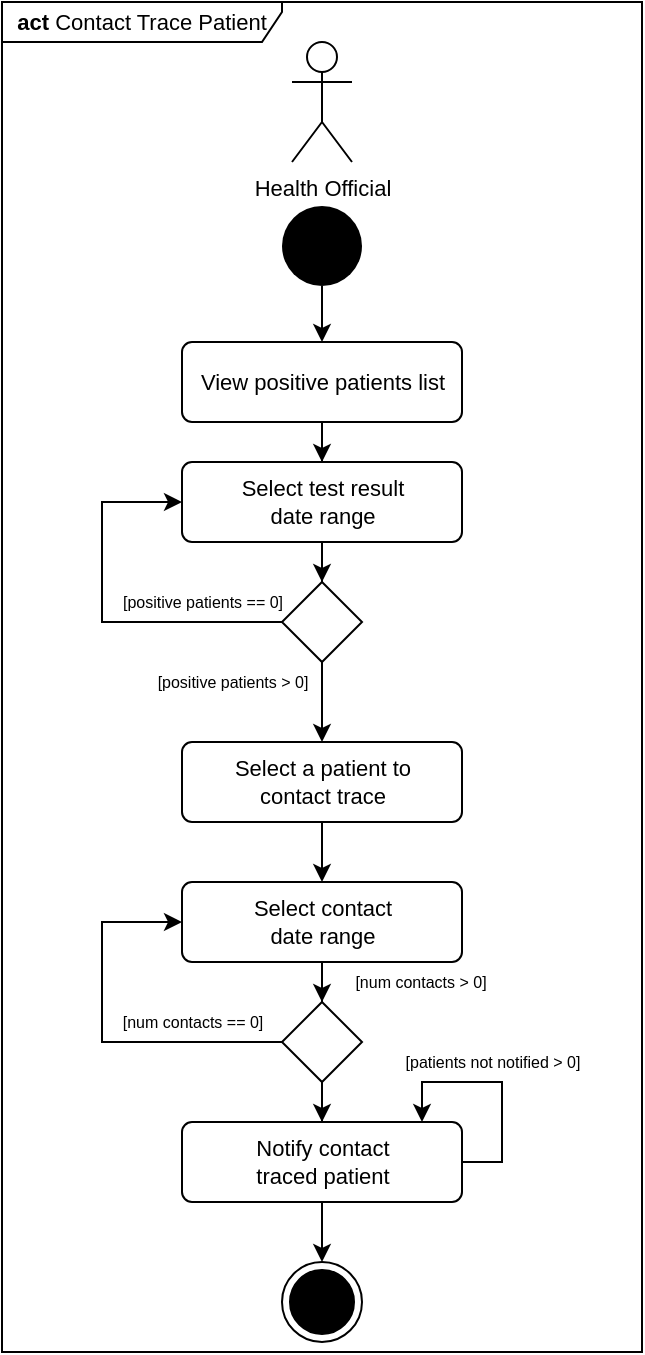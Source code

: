 <mxfile version="17.4.0" type="google" pages="2"><diagram id="IoWfk4s57aWd2CNhtHLr" name="contact trace patient"><mxGraphModel grid="1" page="1" gridSize="10" guides="1" tooltips="1" connect="1" arrows="1" fold="1" pageScale="1" pageWidth="827" pageHeight="1169" math="0" shadow="0"><root><mxCell id="0"/><mxCell id="1" parent="0"/><mxCell id="xWte9d8NLEplSyAdbwvi-23" value="&lt;font style=&quot;font-size: 11px&quot;&gt;&lt;b&gt;act &lt;/b&gt;Contact Trace Patient&lt;/font&gt;" style="shape=umlFrame;whiteSpace=wrap;html=1;width=140;height=20;" vertex="1" parent="1"><mxGeometry x="20" y="50" width="320" height="675" as="geometry"/></mxCell><mxCell id="xWte9d8NLEplSyAdbwvi-1" value="" style="edgeStyle=orthogonalEdgeStyle;rounded=0;orthogonalLoop=1;jettySize=auto;html=1;fontFamily=Helvetica;" edge="1" parent="1" source="xWte9d8NLEplSyAdbwvi-2" target="xWte9d8NLEplSyAdbwvi-3"><mxGeometry relative="1" as="geometry"/></mxCell><mxCell id="xWte9d8NLEplSyAdbwvi-2" value="" style="ellipse;fillColor=#000000;strokeColor=none;fontFamily=Helvetica;" vertex="1" parent="1"><mxGeometry x="160" y="152" width="40" height="40" as="geometry"/></mxCell><mxCell id="xWte9d8NLEplSyAdbwvi-3" value="View positive patients list" style="html=1;align=center;verticalAlign=middle;rounded=1;absoluteArcSize=1;arcSize=10;dashed=0;fontFamily=Helvetica;fontSize=11;" vertex="1" parent="1"><mxGeometry x="110" y="220" width="140" height="40" as="geometry"/></mxCell><mxCell id="xWte9d8NLEplSyAdbwvi-4" value="" style="edgeStyle=orthogonalEdgeStyle;rounded=0;orthogonalLoop=1;jettySize=auto;html=1;fontFamily=Helvetica;" edge="1" parent="1" source="xWte9d8NLEplSyAdbwvi-3" target="xWte9d8NLEplSyAdbwvi-25"><mxGeometry relative="1" as="geometry"><mxPoint x="180" y="320" as="sourcePoint"/><mxPoint x="180" y="280" as="targetPoint"/><Array as="points"/></mxGeometry></mxCell><mxCell id="xWte9d8NLEplSyAdbwvi-5" style="edgeStyle=orthogonalEdgeStyle;rounded=0;orthogonalLoop=1;jettySize=auto;html=1;fontFamily=Helvetica;" edge="1" parent="1" source="xWte9d8NLEplSyAdbwvi-7" target="xWte9d8NLEplSyAdbwvi-9"><mxGeometry relative="1" as="geometry"/></mxCell><mxCell id="xWte9d8NLEplSyAdbwvi-6" style="edgeStyle=orthogonalEdgeStyle;rounded=0;orthogonalLoop=1;jettySize=auto;html=1;fontFamily=Helvetica;" edge="1" parent="1" source="xWte9d8NLEplSyAdbwvi-7" target="xWte9d8NLEplSyAdbwvi-25"><mxGeometry relative="1" as="geometry"><mxPoint x="280" y="390" as="targetPoint"/><Array as="points"><mxPoint x="70" y="360"/><mxPoint x="70" y="300"/></Array></mxGeometry></mxCell><mxCell id="xWte9d8NLEplSyAdbwvi-7" value="" style="rhombus;fontFamily=Helvetica;" vertex="1" parent="1"><mxGeometry x="160" y="340" width="40" height="40" as="geometry"/></mxCell><mxCell id="xWte9d8NLEplSyAdbwvi-8" style="edgeStyle=orthogonalEdgeStyle;rounded=0;orthogonalLoop=1;jettySize=auto;html=1;fontFamily=Helvetica;fontSize=11;" edge="1" parent="1" source="xWte9d8NLEplSyAdbwvi-9" target="xWte9d8NLEplSyAdbwvi-27"><mxGeometry relative="1" as="geometry"><mxPoint x="180" y="490" as="targetPoint"/></mxGeometry></mxCell><mxCell id="xWte9d8NLEplSyAdbwvi-9" value="Select a patient to&lt;br&gt;contact trace" style="html=1;align=center;verticalAlign=middle;rounded=1;absoluteArcSize=1;arcSize=10;dashed=0;fontFamily=Helvetica;fontSize=11;" vertex="1" parent="1"><mxGeometry x="110" y="420" width="140" height="40" as="geometry"/></mxCell><mxCell id="xWte9d8NLEplSyAdbwvi-10" value="[positive patients == 0]" style="text;html=1;align=center;verticalAlign=middle;resizable=0;points=[];autosize=1;strokeColor=none;fillColor=none;fontFamily=Helvetica;fontSize=8;" vertex="1" parent="1"><mxGeometry x="70" y="340" width="100" height="20" as="geometry"/></mxCell><mxCell id="xWte9d8NLEplSyAdbwvi-11" value="" style="ellipse;html=1;shape=endState;fillColor=#000000;strokeColor=#000000;fontFamily=Helvetica;fontSize=8;" vertex="1" parent="1"><mxGeometry x="160" y="680" width="40" height="40" as="geometry"/></mxCell><mxCell id="xWte9d8NLEplSyAdbwvi-12" value="[positive patients &amp;gt; 0]" style="text;html=1;align=center;verticalAlign=middle;resizable=0;points=[];autosize=1;strokeColor=none;fillColor=none;fontFamily=Helvetica;fontSize=8;" vertex="1" parent="1"><mxGeometry x="90" y="380" width="90" height="20" as="geometry"/></mxCell><mxCell id="xWte9d8NLEplSyAdbwvi-13" style="edgeStyle=orthogonalEdgeStyle;rounded=0;orthogonalLoop=1;jettySize=auto;html=1;fontFamily=Helvetica;fontSize=11;" edge="1" parent="1" source="xWte9d8NLEplSyAdbwvi-15" target="xWte9d8NLEplSyAdbwvi-27"><mxGeometry relative="1" as="geometry"><mxPoint x="180" y="660" as="targetPoint"/><Array as="points"><mxPoint x="70" y="570"/><mxPoint x="70" y="510"/></Array></mxGeometry></mxCell><mxCell id="xWte9d8NLEplSyAdbwvi-14" style="edgeStyle=orthogonalEdgeStyle;rounded=0;orthogonalLoop=1;jettySize=auto;html=1;fontFamily=Helvetica;fontSize=11;" edge="1" parent="1" source="xWte9d8NLEplSyAdbwvi-15" target="xWte9d8NLEplSyAdbwvi-18"><mxGeometry relative="1" as="geometry"/></mxCell><mxCell id="xWte9d8NLEplSyAdbwvi-15" value="" style="rhombus;fontFamily=Helvetica;" vertex="1" parent="1"><mxGeometry x="160" y="550" width="40" height="40" as="geometry"/></mxCell><mxCell id="xWte9d8NLEplSyAdbwvi-16" value="[num contacts &amp;gt; 0]" style="text;html=1;align=center;verticalAlign=middle;resizable=0;points=[];autosize=1;strokeColor=none;fillColor=none;fontFamily=Helvetica;fontSize=8;" vertex="1" parent="1"><mxGeometry x="189" y="530" width="80" height="20" as="geometry"/></mxCell><mxCell id="xWte9d8NLEplSyAdbwvi-31" style="edgeStyle=orthogonalEdgeStyle;rounded=0;orthogonalLoop=1;jettySize=auto;html=1;" edge="1" parent="1" source="xWte9d8NLEplSyAdbwvi-18" target="xWte9d8NLEplSyAdbwvi-11"><mxGeometry relative="1" as="geometry"/></mxCell><mxCell id="xWte9d8NLEplSyAdbwvi-18" value="Notify contact&lt;br&gt;traced patient" style="html=1;align=center;verticalAlign=middle;rounded=1;absoluteArcSize=1;arcSize=10;dashed=0;fontFamily=Helvetica;fontSize=11;" vertex="1" parent="1"><mxGeometry x="110" y="610" width="140" height="40" as="geometry"/></mxCell><mxCell id="xWte9d8NLEplSyAdbwvi-21" value="[num contacts == 0]" style="text;html=1;align=center;verticalAlign=middle;resizable=0;points=[];autosize=1;strokeColor=none;fillColor=none;fontFamily=Helvetica;fontSize=8;" vertex="1" parent="1"><mxGeometry x="70" y="550" width="90" height="20" as="geometry"/></mxCell><mxCell id="xWte9d8NLEplSyAdbwvi-22" value="Health Official" style="shape=umlActor;verticalLabelPosition=bottom;verticalAlign=top;html=1;fontFamily=Helvetica;fontSize=11;" vertex="1" parent="1"><mxGeometry x="165" y="70" width="30" height="60" as="geometry"/></mxCell><mxCell id="xWte9d8NLEplSyAdbwvi-26" style="edgeStyle=orthogonalEdgeStyle;rounded=0;orthogonalLoop=1;jettySize=auto;html=1;" edge="1" parent="1" source="xWte9d8NLEplSyAdbwvi-25" target="xWte9d8NLEplSyAdbwvi-7"><mxGeometry relative="1" as="geometry"/></mxCell><mxCell id="xWte9d8NLEplSyAdbwvi-25" value="Select test result&lt;br&gt;date range" style="html=1;align=center;verticalAlign=middle;rounded=1;absoluteArcSize=1;arcSize=10;dashed=0;fontFamily=Helvetica;fontSize=11;" vertex="1" parent="1"><mxGeometry x="110" y="280" width="140" height="40" as="geometry"/></mxCell><mxCell id="xWte9d8NLEplSyAdbwvi-28" style="edgeStyle=orthogonalEdgeStyle;rounded=0;orthogonalLoop=1;jettySize=auto;html=1;" edge="1" parent="1" source="xWte9d8NLEplSyAdbwvi-27" target="xWte9d8NLEplSyAdbwvi-15"><mxGeometry relative="1" as="geometry"/></mxCell><mxCell id="xWte9d8NLEplSyAdbwvi-27" value="Select contact&lt;br&gt;date range" style="html=1;align=center;verticalAlign=middle;rounded=1;absoluteArcSize=1;arcSize=10;dashed=0;fontFamily=Helvetica;fontSize=11;" vertex="1" parent="1"><mxGeometry x="110" y="490" width="140" height="40" as="geometry"/></mxCell><mxCell id="xWte9d8NLEplSyAdbwvi-29" style="edgeStyle=orthogonalEdgeStyle;rounded=0;orthogonalLoop=1;jettySize=auto;html=1;exitX=1;exitY=0.5;exitDx=0;exitDy=0;" edge="1" parent="1" source="xWte9d8NLEplSyAdbwvi-18" target="xWte9d8NLEplSyAdbwvi-18"><mxGeometry relative="1" as="geometry"><Array as="points"><mxPoint x="270" y="630"/><mxPoint x="270" y="590"/><mxPoint x="230" y="590"/></Array></mxGeometry></mxCell><mxCell id="xWte9d8NLEplSyAdbwvi-30" value="[patients not notified &amp;gt; 0]" style="text;html=1;align=center;verticalAlign=middle;resizable=0;points=[];autosize=1;strokeColor=none;fillColor=none;fontFamily=Helvetica;fontSize=8;" vertex="1" parent="1"><mxGeometry x="215" y="570" width="100" height="20" as="geometry"/></mxCell></root></mxGraphModel></diagram><diagram id="L4-hgGD5sUK0qMDtCTIE" name="add location report"><mxGraphModel grid="1" page="1" gridSize="10" guides="1" tooltips="1" connect="1" arrows="1" fold="1" pageScale="1" pageWidth="850" pageHeight="1100" math="0" shadow="0"><root><mxCell id="0"/><mxCell id="1" parent="0"/><mxCell id="kFl9piS_rpMNACFjgWE_-1" value="&lt;font style=&quot;font-size: 10px&quot;&gt;&lt;b&gt;sd &lt;/b&gt;Add Location Report&lt;/font&gt;" style="shape=umlFrame;whiteSpace=wrap;html=1;width=140;height=20;" vertex="1" parent="1"><mxGeometry x="130" y="100" width="705" height="530" as="geometry"/></mxCell><mxCell id="kFl9piS_rpMNACFjgWE_-39" value="alt" style="shape=umlFrame;whiteSpace=wrap;html=1;fontFamily=Helvetica;fontSize=11;" vertex="1" parent="1"><mxGeometry x="140" y="390" width="660" height="190" as="geometry"/></mxCell><mxCell id="kFl9piS_rpMNACFjgWE_-2" value="" style="shape=umlLifeline;participant=umlActor;perimeter=lifelinePerimeter;whiteSpace=wrap;html=1;container=1;collapsible=0;recursiveResize=0;verticalAlign=top;spacingTop=36;outlineConnect=0;fontFamily=Helvetica;fontSize=11;" vertex="1" parent="1"><mxGeometry x="205" y="140" width="20" height="480" as="geometry"/></mxCell><mxCell id="kFl9piS_rpMNACFjgWE_-3" value="" style="html=1;points=[];perimeter=orthogonalPerimeter;fontFamily=Helvetica;fontSize=11;" vertex="1" parent="kFl9piS_rpMNACFjgWE_-2"><mxGeometry x="5" y="60" width="10" height="390" as="geometry"/></mxCell><mxCell id="kFl9piS_rpMNACFjgWE_-4" value="Patient" style="text;html=1;align=center;verticalAlign=middle;resizable=0;points=[];autosize=1;strokeColor=none;fillColor=none;fontSize=11;fontFamily=Helvetica;" vertex="1" parent="1"><mxGeometry x="190" y="120" width="50" height="20" as="geometry"/></mxCell><mxCell id="kFl9piS_rpMNACFjgWE_-5" value="addlocation :UIPage&lt;br&gt;&amp;lt;&amp;lt;UI&amp;gt;&amp;gt;" style="shape=umlLifeline;perimeter=lifelinePerimeter;whiteSpace=wrap;html=1;container=1;collapsible=0;recursiveResize=0;outlineConnect=0;fontFamily=Helvetica;fontSize=11;" vertex="1" parent="1"><mxGeometry x="325" y="140" width="100" height="480" as="geometry"/></mxCell><mxCell id="kFl9piS_rpMNACFjgWE_-6" value="" style="html=1;points=[];perimeter=orthogonalPerimeter;fontFamily=Helvetica;fontSize=11;" vertex="1" parent="kFl9piS_rpMNACFjgWE_-5"><mxGeometry x="45" y="60" width="10" height="390" as="geometry"/></mxCell><mxCell id="kFl9piS_rpMNACFjgWE_-7" value="locationReportService :API" style="shape=umlLifeline;perimeter=lifelinePerimeter;whiteSpace=wrap;html=1;container=1;collapsible=0;recursiveResize=0;outlineConnect=0;fontFamily=Helvetica;fontSize=11;" vertex="1" parent="1"><mxGeometry x="500" y="140" width="120" height="480" as="geometry"/></mxCell><mxCell id="kFl9piS_rpMNACFjgWE_-8" value="" style="html=1;points=[];perimeter=orthogonalPerimeter;fontFamily=Helvetica;fontSize=11;" vertex="1" parent="kFl9piS_rpMNACFjgWE_-7"><mxGeometry x="55" y="190" width="10" height="230" as="geometry"/></mxCell><mxCell id="kFl9piS_rpMNACFjgWE_-9" style="edgeStyle=orthogonalEdgeStyle;rounded=0;orthogonalLoop=1;jettySize=auto;html=1;fontFamily=Helvetica;fontSize=11;endArrow=block;endFill=1;" edge="1" parent="kFl9piS_rpMNACFjgWE_-7" source="kFl9piS_rpMNACFjgWE_-8" target="kFl9piS_rpMNACFjgWE_-8"><mxGeometry relative="1" as="geometry"><mxPoint x="78" y="212" as="sourcePoint"/><mxPoint x="120" y="240" as="targetPoint"/><Array as="points"><mxPoint x="80" y="212"/><mxPoint x="80" y="240"/></Array></mxGeometry></mxCell><mxCell id="kFl9piS_rpMNACFjgWE_-10" value="&lt;span style=&quot;color: rgba(0 , 0 , 0 , 0) ; font-family: monospace ; font-size: 0px ; background-color: rgb(248 , 249 , 250)&quot;&gt;%3CmxGraphModel%3E%3Croot%3E%3CmxCell%20id%3D%220%22%2F%3E%3CmxCell%20id%3D%221%22%20parent%3D%220%22%2F%3E%3CmxCell%20id%3D%222%22%20value%3D%22status%20%3D%20buildStatus(formData)%22%20style%3D%22edgeLabel%3Bhtml%3D1%3Balign%3Dcenter%3BverticalAlign%3Dmiddle%3Bresizable%3D0%3Bpoints%3D%5B%5D%3BfontSize%3D11%3BfontFamily%3DHelvetica%3B%22%20vertex%3D%221%22%20connectable%3D%220%22%20parent%3D%221%22%3E%3CmxGeometry%20x%3D%22476%22%20y%3D%22249.762%22%20as%3D%22geometry%22%2F%3E%3C%2FmxCell%3E%3C%2Froot%3E%3C%2FmxGraphModel%3&lt;/span&gt;" style="edgeLabel;html=1;align=center;verticalAlign=middle;resizable=0;points=[];fontSize=11;fontFamily=Helvetica;" connectable="0" vertex="1" parent="kFl9piS_rpMNACFjgWE_-9"><mxGeometry x="-0.662" relative="1" as="geometry"><mxPoint as="offset"/></mxGeometry></mxCell><mxCell id="kFl9piS_rpMNACFjgWE_-11" value="errors = validateSchema(&lt;span style=&quot;text-align: right&quot;&gt;formData&lt;/span&gt;)" style="edgeLabel;html=1;align=left;verticalAlign=middle;resizable=0;points=[];fontSize=11;fontFamily=Helvetica;" connectable="0" vertex="1" parent="kFl9piS_rpMNACFjgWE_-9"><mxGeometry x="-0.63" y="1" relative="1" as="geometry"><mxPoint x="-9" y="-15" as="offset"/></mxGeometry></mxCell><mxCell id="kFl9piS_rpMNACFjgWE_-12" style="edgeStyle=orthogonalEdgeStyle;rounded=0;orthogonalLoop=1;jettySize=auto;html=1;fontFamily=Helvetica;fontSize=11;endArrow=block;endFill=1;" edge="1" parent="kFl9piS_rpMNACFjgWE_-7" source="kFl9piS_rpMNACFjgWE_-8" target="kFl9piS_rpMNACFjgWE_-8"><mxGeometry relative="1" as="geometry"><mxPoint x="55" y="370" as="targetPoint"/><Array as="points"><mxPoint x="80" y="340"/><mxPoint x="80" y="371"/></Array></mxGeometry></mxCell><mxCell id="kFl9piS_rpMNACFjgWE_-13" value="location = buildLocation(formData)" style="edgeLabel;html=1;align=center;verticalAlign=middle;resizable=0;points=[];fontSize=11;fontFamily=Helvetica;" connectable="0" vertex="1" parent="kFl9piS_rpMNACFjgWE_-12"><mxGeometry x="-0.601" relative="1" as="geometry"><mxPoint x="76" y="-10" as="offset"/></mxGeometry></mxCell><mxCell id="kFl9piS_rpMNACFjgWE_-14" value=":Database" style="shape=umlLifeline;perimeter=lifelinePerimeter;whiteSpace=wrap;html=1;container=1;collapsible=0;recursiveResize=0;outlineConnect=0;fontFamily=Helvetica;fontSize=11;" vertex="1" parent="1"><mxGeometry x="725" y="140" width="100" height="480" as="geometry"/></mxCell><mxCell id="kFl9piS_rpMNACFjgWE_-15" value="" style="html=1;points=[];perimeter=orthogonalPerimeter;fontFamily=Helvetica;fontSize=11;" vertex="1" parent="kFl9piS_rpMNACFjgWE_-14"><mxGeometry x="45" y="380" width="10" height="30" as="geometry"/></mxCell><mxCell id="kFl9piS_rpMNACFjgWE_-16" style="edgeStyle=orthogonalEdgeStyle;rounded=0;orthogonalLoop=1;jettySize=auto;html=1;fontFamily=Helvetica;fontSize=11;endArrow=block;endFill=1;" edge="1" parent="1" source="kFl9piS_rpMNACFjgWE_-3" target="kFl9piS_rpMNACFjgWE_-6"><mxGeometry relative="1" as="geometry"><Array as="points"><mxPoint x="305" y="220"/><mxPoint x="305" y="220"/></Array></mxGeometry></mxCell><mxCell id="kFl9piS_rpMNACFjgWE_-17" value="getPage(session)" style="edgeLabel;html=1;align=center;verticalAlign=middle;resizable=0;points=[];fontSize=11;fontFamily=Helvetica;" connectable="0" vertex="1" parent="kFl9piS_rpMNACFjgWE_-16"><mxGeometry x="-0.236" y="1" relative="1" as="geometry"><mxPoint x="8" y="-9" as="offset"/></mxGeometry></mxCell><mxCell id="kFl9piS_rpMNACFjgWE_-18" style="edgeStyle=orthogonalEdgeStyle;rounded=0;orthogonalLoop=1;jettySize=auto;html=1;fontFamily=Helvetica;fontSize=11;endArrow=block;endFill=1;dashed=1;" edge="1" parent="1" source="kFl9piS_rpMNACFjgWE_-6" target="kFl9piS_rpMNACFjgWE_-3"><mxGeometry relative="1" as="geometry"><Array as="points"><mxPoint x="315" y="260"/><mxPoint x="315" y="260"/></Array></mxGeometry></mxCell><mxCell id="kFl9piS_rpMNACFjgWE_-19" value="html page" style="edgeLabel;html=1;align=center;verticalAlign=middle;resizable=0;points=[];fontSize=11;fontFamily=Helvetica;" connectable="0" vertex="1" parent="kFl9piS_rpMNACFjgWE_-18"><mxGeometry x="-0.234" y="2" relative="1" as="geometry"><mxPoint x="-17" y="-12" as="offset"/></mxGeometry></mxCell><mxCell id="kFl9piS_rpMNACFjgWE_-20" style="edgeStyle=orthogonalEdgeStyle;rounded=0;orthogonalLoop=1;jettySize=auto;html=1;fontFamily=Helvetica;fontSize=11;endArrow=block;endFill=1;" edge="1" parent="1" source="kFl9piS_rpMNACFjgWE_-3" target="kFl9piS_rpMNACFjgWE_-6"><mxGeometry relative="1" as="geometry"><Array as="points"><mxPoint x="355" y="300"/><mxPoint x="355" y="300"/></Array></mxGeometry></mxCell><mxCell id="kFl9piS_rpMNACFjgWE_-21" value="enter location information" style="edgeLabel;html=1;align=center;verticalAlign=middle;resizable=0;points=[];fontSize=11;fontFamily=Helvetica;" connectable="0" vertex="1" parent="kFl9piS_rpMNACFjgWE_-20"><mxGeometry x="0.386" y="-1" relative="1" as="geometry"><mxPoint x="-29" y="-11" as="offset"/></mxGeometry></mxCell><mxCell id="kFl9piS_rpMNACFjgWE_-22" style="edgeStyle=orthogonalEdgeStyle;rounded=0;orthogonalLoop=1;jettySize=auto;html=1;fontFamily=Helvetica;fontSize=11;endArrow=block;endFill=1;" edge="1" parent="1" source="kFl9piS_rpMNACFjgWE_-6" target="kFl9piS_rpMNACFjgWE_-8"><mxGeometry relative="1" as="geometry"><Array as="points"><mxPoint x="425" y="340"/><mxPoint x="425" y="340"/></Array></mxGeometry></mxCell><mxCell id="kFl9piS_rpMNACFjgWE_-23" value="postLocationReport(formData)" style="edgeLabel;html=1;align=right;verticalAlign=middle;resizable=0;points=[];fontSize=11;fontFamily=Helvetica;" connectable="0" vertex="1" parent="kFl9piS_rpMNACFjgWE_-22"><mxGeometry x="-0.232" relative="1" as="geometry"><mxPoint x="107" y="-20" as="offset"/></mxGeometry></mxCell><mxCell id="kFl9piS_rpMNACFjgWE_-24" style="edgeStyle=orthogonalEdgeStyle;rounded=0;orthogonalLoop=1;jettySize=auto;html=1;fontFamily=Helvetica;fontSize=11;endArrow=block;endFill=1;" edge="1" parent="1" source="kFl9piS_rpMNACFjgWE_-8" target="kFl9piS_rpMNACFjgWE_-15"><mxGeometry relative="1" as="geometry"><Array as="points"><mxPoint x="615" y="530"/><mxPoint x="615" y="530"/></Array></mxGeometry></mxCell><mxCell id="kFl9piS_rpMNACFjgWE_-25" value="insertLocation(location)" style="edgeLabel;html=1;align=center;verticalAlign=middle;resizable=0;points=[];fontSize=11;fontFamily=Helvetica;" connectable="0" vertex="1" parent="kFl9piS_rpMNACFjgWE_-24"><mxGeometry x="-0.247" y="-1" relative="1" as="geometry"><mxPoint x="24" y="-11" as="offset"/></mxGeometry></mxCell><mxCell id="kFl9piS_rpMNACFjgWE_-27" value="[else]" style="text;html=1;strokeColor=none;fillColor=none;align=center;verticalAlign=middle;whiteSpace=wrap;rounded=0;fontFamily=Helvetica;fontSize=11;" vertex="1" parent="1"><mxGeometry x="175" y="452" width="30" height="20" as="geometry"/></mxCell><mxCell id="kFl9piS_rpMNACFjgWE_-28" style="edgeStyle=orthogonalEdgeStyle;rounded=0;orthogonalLoop=1;jettySize=auto;html=1;fontFamily=Helvetica;fontSize=11;endArrow=block;endFill=1;dashed=1;" edge="1" parent="1" source="kFl9piS_rpMNACFjgWE_-8" target="kFl9piS_rpMNACFjgWE_-6"><mxGeometry relative="1" as="geometry"><Array as="points"><mxPoint x="465" y="420"/><mxPoint x="465" y="420"/></Array></mxGeometry></mxCell><mxCell id="kFl9piS_rpMNACFjgWE_-29" value="400 status code" style="edgeLabel;html=1;align=center;verticalAlign=middle;resizable=0;points=[];fontSize=11;fontFamily=Helvetica;" connectable="0" vertex="1" parent="kFl9piS_rpMNACFjgWE_-28"><mxGeometry x="0.126" relative="1" as="geometry"><mxPoint x="-8" y="-10" as="offset"/></mxGeometry></mxCell><mxCell id="kFl9piS_rpMNACFjgWE_-30" style="edgeStyle=orthogonalEdgeStyle;rounded=0;orthogonalLoop=1;jettySize=auto;html=1;dashed=1;fontFamily=Helvetica;fontSize=11;endArrow=block;endFill=1;" edge="1" parent="1" source="kFl9piS_rpMNACFjgWE_-6" target="kFl9piS_rpMNACFjgWE_-3"><mxGeometry relative="1" as="geometry"><Array as="points"><mxPoint x="305" y="430"/><mxPoint x="305" y="430"/></Array></mxGeometry></mxCell><mxCell id="kFl9piS_rpMNACFjgWE_-31" value="display error message" style="edgeLabel;html=1;align=center;verticalAlign=middle;resizable=0;points=[];fontSize=11;fontFamily=Helvetica;" connectable="0" vertex="1" parent="kFl9piS_rpMNACFjgWE_-30"><mxGeometry x="-0.184" relative="1" as="geometry"><mxPoint x="-14" y="-10" as="offset"/></mxGeometry></mxCell><mxCell id="kFl9piS_rpMNACFjgWE_-32" style="edgeStyle=orthogonalEdgeStyle;rounded=0;orthogonalLoop=1;jettySize=auto;html=1;dashed=1;fontFamily=Helvetica;fontSize=11;endArrow=block;endFill=1;" edge="1" parent="1" source="kFl9piS_rpMNACFjgWE_-8" target="kFl9piS_rpMNACFjgWE_-6"><mxGeometry relative="1" as="geometry"><Array as="points"><mxPoint x="545" y="550"/><mxPoint x="545" y="550"/></Array></mxGeometry></mxCell><mxCell id="kFl9piS_rpMNACFjgWE_-33" value="201 status code" style="edgeLabel;html=1;align=center;verticalAlign=middle;resizable=0;points=[];fontSize=11;fontFamily=Helvetica;" connectable="0" vertex="1" parent="kFl9piS_rpMNACFjgWE_-32"><mxGeometry x="0.286" y="-2" relative="1" as="geometry"><mxPoint x="27" y="-8" as="offset"/></mxGeometry></mxCell><mxCell id="kFl9piS_rpMNACFjgWE_-34" style="edgeStyle=orthogonalEdgeStyle;rounded=0;orthogonalLoop=1;jettySize=auto;html=1;dashed=1;fontFamily=Helvetica;fontSize=11;endArrow=block;endFill=1;" edge="1" parent="1" source="kFl9piS_rpMNACFjgWE_-6" target="kFl9piS_rpMNACFjgWE_-3"><mxGeometry relative="1" as="geometry"><Array as="points"><mxPoint x="355" y="570"/><mxPoint x="355" y="570"/></Array></mxGeometry></mxCell><mxCell id="kFl9piS_rpMNACFjgWE_-35" value="display confirmation&lt;br&gt;message" style="edgeLabel;html=1;align=center;verticalAlign=middle;resizable=0;points=[];fontSize=11;fontFamily=Helvetica;" connectable="0" vertex="1" parent="kFl9piS_rpMNACFjgWE_-34"><mxGeometry x="-0.314" y="-2" relative="1" as="geometry"><mxPoint x="-23" y="-18" as="offset"/></mxGeometry></mxCell><mxCell id="kFl9piS_rpMNACFjgWE_-36" value="" style="endArrow=none;dashed=1;html=1;rounded=0;fontFamily=Helvetica;fontSize=11;" edge="1" parent="1"><mxGeometry width="50" height="50" relative="1" as="geometry"><mxPoint x="160" y="450" as="sourcePoint"/><mxPoint x="800" y="449" as="targetPoint"/></mxGeometry></mxCell><mxCell id="kcGPqY1I7AXl6iV6T6u4-1" value="[errors]" style="edgeLabel;html=1;align=center;verticalAlign=middle;resizable=0;points=[];" connectable="0" vertex="1" parent="kFl9piS_rpMNACFjgWE_-36"><mxGeometry x="-0.819" y="5" relative="1" as="geometry"><mxPoint x="-30" y="-6" as="offset"/></mxGeometry></mxCell><mxCell id="kcGPqY1I7AXl6iV6T6u4-2" value="" style="endArrow=none;dashed=1;html=1;rounded=0;fontFamily=Helvetica;fontSize=11;exitX=0.001;exitY=0.316;exitDx=0;exitDy=0;exitPerimeter=0;" edge="1" parent="1" source="kFl9piS_rpMNACFjgWE_-39"><mxGeometry width="50" height="50" relative="1" as="geometry"><mxPoint x="160" y="450" as="sourcePoint"/><mxPoint x="800" y="449" as="targetPoint"/></mxGeometry></mxCell></root></mxGraphModel></diagram></mxfile>